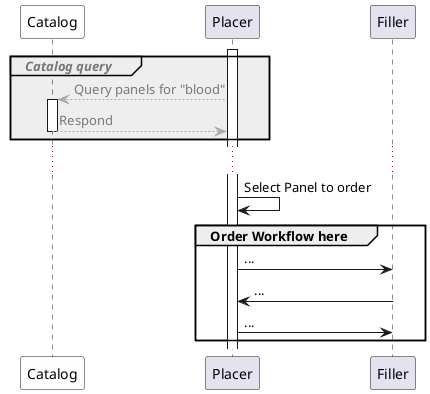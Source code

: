 @startuml
participant Catalog #fefefe
participant Placer
participant Filler

activate Placer
group #eee //<color:#777>Catalog query// 
Placer -[#aaa]-> Catalog: <color:#777>Query panels for "blood" 
activate Catalog
Catalog -[#aaa]-> Placer: <color:#777>Respond 

deactivate Catalog
end

...
Placer -> Placer: Select Panel to order

group Order Workflow here
Placer -> Filler: ...
Filler -> Placer: ...
Placer -> Filler: ...
end
@enduml 
